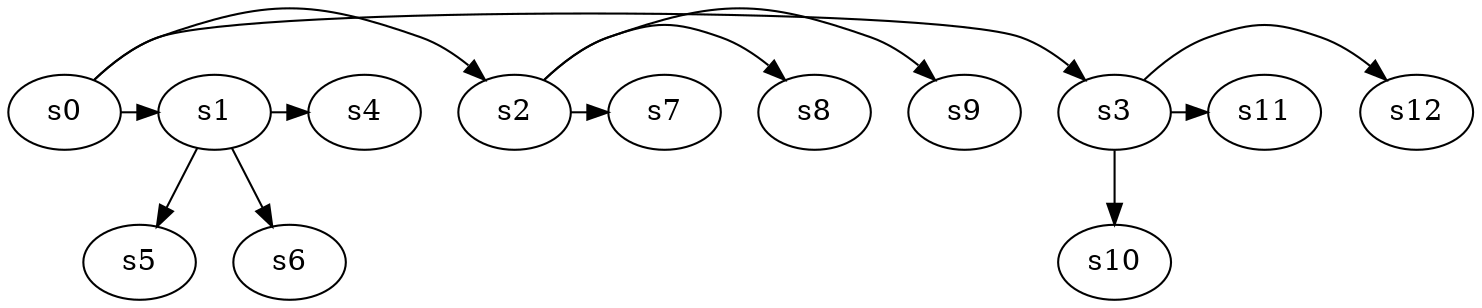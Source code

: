 digraph game_0369_branch_3_3 {
    s0 [name="s0", player=0, target=1];
    s1 [name="s1", player=1, target=1];
    s2 [name="s2", player=1, target=1];
    s3 [name="s3", player=0, target=1];
    s4 [name="s4", player=0, target=1];
    s5 [name="s5", player=0];
    s6 [name="s6", player=1];
    s7 [name="s7", player=0];
    s8 [name="s8", player=1];
    s9 [name="s9", player=1, target=1];
    s10 [name="s10", player=0];
    s11 [name="s11", player=1];
    s12 [name="s12", player=0];

    s0 -> s1 [constraint="!(time % 5 == 0)"];
    s0 -> s2 [constraint="time % 3 == 0 || time % 4 == 1"];
    s0 -> s3 [constraint="time % 3 == 0 || time % 4 == 1"];
    s1 -> s4 [constraint="time == 6 || time == 8 || time == 13"];
    s1 -> s5;
    s1 -> s6;
    s2 -> s7 [constraint="!(time % 3 == 0)"];
    s2 -> s8 [constraint="time % 2 == 0"];
    s2 -> s9 [constraint="time == 0 || time == 10"];
    s3 -> s10;
    s3 -> s11 [constraint="time == 1 || time == 3 || time == 8 || time == 10"];
    s3 -> s12 [constraint="time % 6 == 1"];
}
